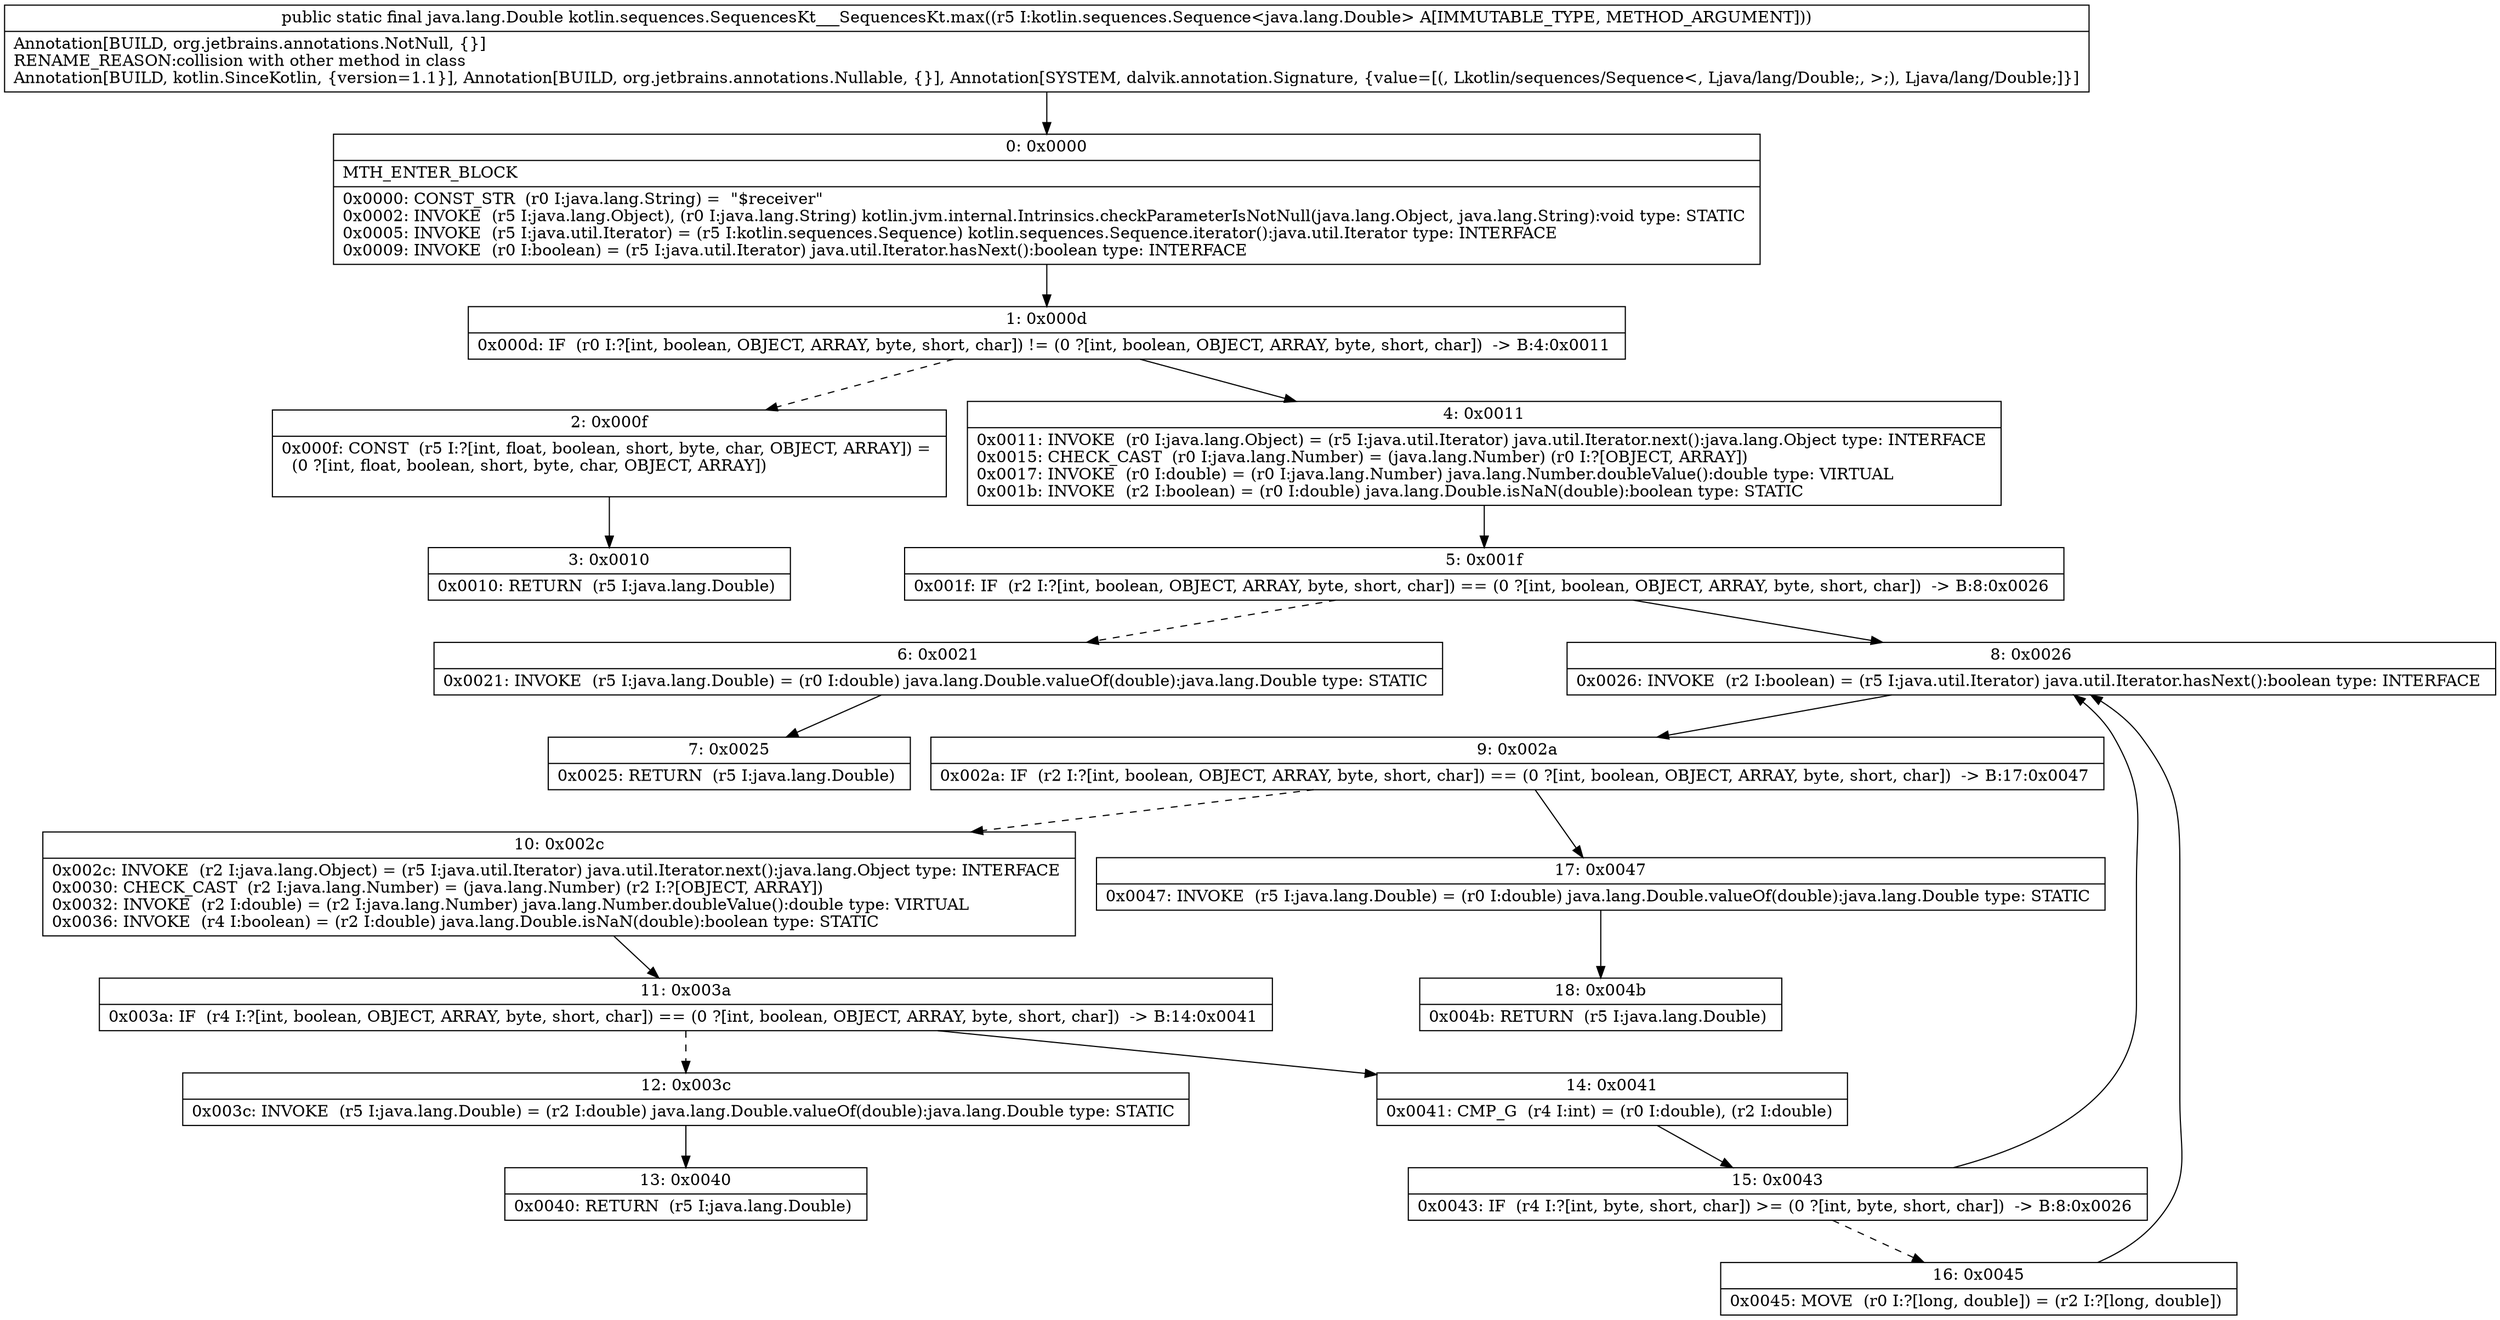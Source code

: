 digraph "CFG forkotlin.sequences.SequencesKt___SequencesKt.max(Lkotlin\/sequences\/Sequence;)Ljava\/lang\/Double;" {
Node_0 [shape=record,label="{0\:\ 0x0000|MTH_ENTER_BLOCK\l|0x0000: CONST_STR  (r0 I:java.lang.String) =  \"$receiver\" \l0x0002: INVOKE  (r5 I:java.lang.Object), (r0 I:java.lang.String) kotlin.jvm.internal.Intrinsics.checkParameterIsNotNull(java.lang.Object, java.lang.String):void type: STATIC \l0x0005: INVOKE  (r5 I:java.util.Iterator) = (r5 I:kotlin.sequences.Sequence) kotlin.sequences.Sequence.iterator():java.util.Iterator type: INTERFACE \l0x0009: INVOKE  (r0 I:boolean) = (r5 I:java.util.Iterator) java.util.Iterator.hasNext():boolean type: INTERFACE \l}"];
Node_1 [shape=record,label="{1\:\ 0x000d|0x000d: IF  (r0 I:?[int, boolean, OBJECT, ARRAY, byte, short, char]) != (0 ?[int, boolean, OBJECT, ARRAY, byte, short, char])  \-\> B:4:0x0011 \l}"];
Node_2 [shape=record,label="{2\:\ 0x000f|0x000f: CONST  (r5 I:?[int, float, boolean, short, byte, char, OBJECT, ARRAY]) = \l  (0 ?[int, float, boolean, short, byte, char, OBJECT, ARRAY])\l \l}"];
Node_3 [shape=record,label="{3\:\ 0x0010|0x0010: RETURN  (r5 I:java.lang.Double) \l}"];
Node_4 [shape=record,label="{4\:\ 0x0011|0x0011: INVOKE  (r0 I:java.lang.Object) = (r5 I:java.util.Iterator) java.util.Iterator.next():java.lang.Object type: INTERFACE \l0x0015: CHECK_CAST  (r0 I:java.lang.Number) = (java.lang.Number) (r0 I:?[OBJECT, ARRAY]) \l0x0017: INVOKE  (r0 I:double) = (r0 I:java.lang.Number) java.lang.Number.doubleValue():double type: VIRTUAL \l0x001b: INVOKE  (r2 I:boolean) = (r0 I:double) java.lang.Double.isNaN(double):boolean type: STATIC \l}"];
Node_5 [shape=record,label="{5\:\ 0x001f|0x001f: IF  (r2 I:?[int, boolean, OBJECT, ARRAY, byte, short, char]) == (0 ?[int, boolean, OBJECT, ARRAY, byte, short, char])  \-\> B:8:0x0026 \l}"];
Node_6 [shape=record,label="{6\:\ 0x0021|0x0021: INVOKE  (r5 I:java.lang.Double) = (r0 I:double) java.lang.Double.valueOf(double):java.lang.Double type: STATIC \l}"];
Node_7 [shape=record,label="{7\:\ 0x0025|0x0025: RETURN  (r5 I:java.lang.Double) \l}"];
Node_8 [shape=record,label="{8\:\ 0x0026|0x0026: INVOKE  (r2 I:boolean) = (r5 I:java.util.Iterator) java.util.Iterator.hasNext():boolean type: INTERFACE \l}"];
Node_9 [shape=record,label="{9\:\ 0x002a|0x002a: IF  (r2 I:?[int, boolean, OBJECT, ARRAY, byte, short, char]) == (0 ?[int, boolean, OBJECT, ARRAY, byte, short, char])  \-\> B:17:0x0047 \l}"];
Node_10 [shape=record,label="{10\:\ 0x002c|0x002c: INVOKE  (r2 I:java.lang.Object) = (r5 I:java.util.Iterator) java.util.Iterator.next():java.lang.Object type: INTERFACE \l0x0030: CHECK_CAST  (r2 I:java.lang.Number) = (java.lang.Number) (r2 I:?[OBJECT, ARRAY]) \l0x0032: INVOKE  (r2 I:double) = (r2 I:java.lang.Number) java.lang.Number.doubleValue():double type: VIRTUAL \l0x0036: INVOKE  (r4 I:boolean) = (r2 I:double) java.lang.Double.isNaN(double):boolean type: STATIC \l}"];
Node_11 [shape=record,label="{11\:\ 0x003a|0x003a: IF  (r4 I:?[int, boolean, OBJECT, ARRAY, byte, short, char]) == (0 ?[int, boolean, OBJECT, ARRAY, byte, short, char])  \-\> B:14:0x0041 \l}"];
Node_12 [shape=record,label="{12\:\ 0x003c|0x003c: INVOKE  (r5 I:java.lang.Double) = (r2 I:double) java.lang.Double.valueOf(double):java.lang.Double type: STATIC \l}"];
Node_13 [shape=record,label="{13\:\ 0x0040|0x0040: RETURN  (r5 I:java.lang.Double) \l}"];
Node_14 [shape=record,label="{14\:\ 0x0041|0x0041: CMP_G  (r4 I:int) = (r0 I:double), (r2 I:double) \l}"];
Node_15 [shape=record,label="{15\:\ 0x0043|0x0043: IF  (r4 I:?[int, byte, short, char]) \>= (0 ?[int, byte, short, char])  \-\> B:8:0x0026 \l}"];
Node_16 [shape=record,label="{16\:\ 0x0045|0x0045: MOVE  (r0 I:?[long, double]) = (r2 I:?[long, double]) \l}"];
Node_17 [shape=record,label="{17\:\ 0x0047|0x0047: INVOKE  (r5 I:java.lang.Double) = (r0 I:double) java.lang.Double.valueOf(double):java.lang.Double type: STATIC \l}"];
Node_18 [shape=record,label="{18\:\ 0x004b|0x004b: RETURN  (r5 I:java.lang.Double) \l}"];
MethodNode[shape=record,label="{public static final java.lang.Double kotlin.sequences.SequencesKt___SequencesKt.max((r5 I:kotlin.sequences.Sequence\<java.lang.Double\> A[IMMUTABLE_TYPE, METHOD_ARGUMENT]))  | Annotation[BUILD, org.jetbrains.annotations.NotNull, \{\}]\lRENAME_REASON:collision with other method in class\lAnnotation[BUILD, kotlin.SinceKotlin, \{version=1.1\}], Annotation[BUILD, org.jetbrains.annotations.Nullable, \{\}], Annotation[SYSTEM, dalvik.annotation.Signature, \{value=[(, Lkotlin\/sequences\/Sequence\<, Ljava\/lang\/Double;, \>;), Ljava\/lang\/Double;]\}]\l}"];
MethodNode -> Node_0;
Node_0 -> Node_1;
Node_1 -> Node_2[style=dashed];
Node_1 -> Node_4;
Node_2 -> Node_3;
Node_4 -> Node_5;
Node_5 -> Node_6[style=dashed];
Node_5 -> Node_8;
Node_6 -> Node_7;
Node_8 -> Node_9;
Node_9 -> Node_10[style=dashed];
Node_9 -> Node_17;
Node_10 -> Node_11;
Node_11 -> Node_12[style=dashed];
Node_11 -> Node_14;
Node_12 -> Node_13;
Node_14 -> Node_15;
Node_15 -> Node_8;
Node_15 -> Node_16[style=dashed];
Node_16 -> Node_8;
Node_17 -> Node_18;
}

